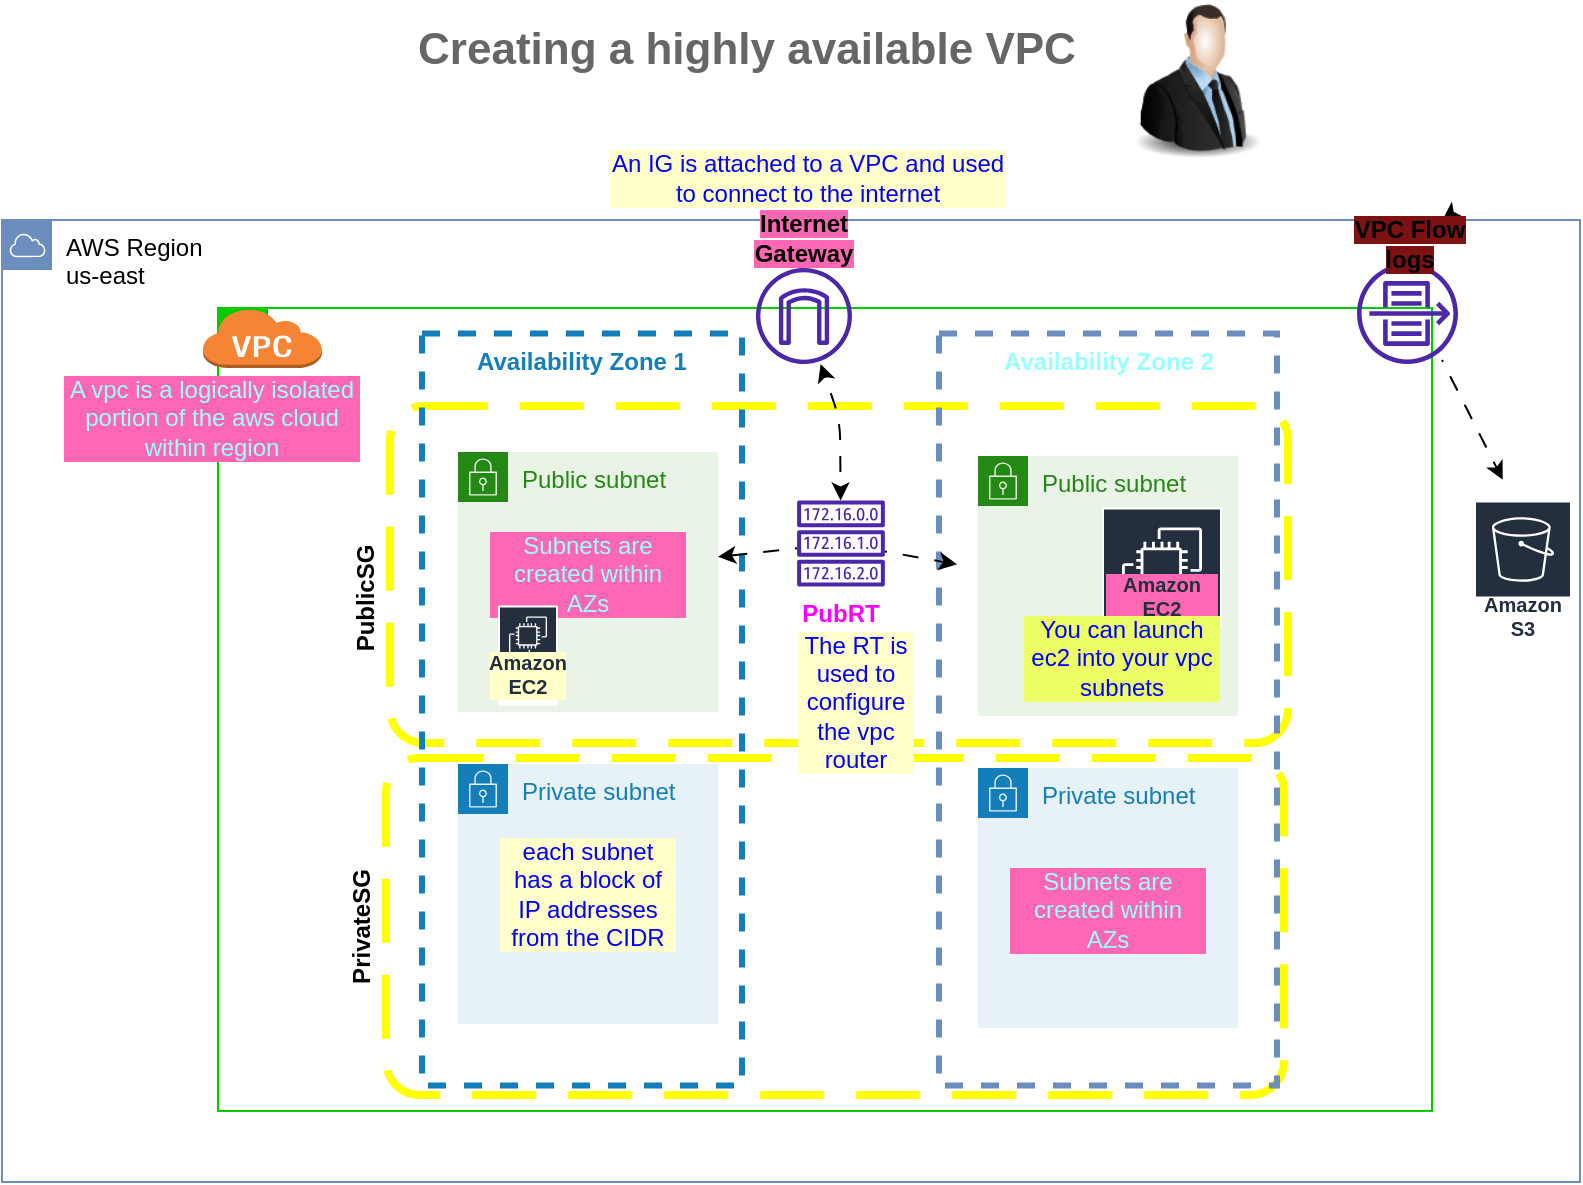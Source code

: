 <mxfile>
    <diagram id="Cv9fBTn-zGsbL8adKEhh" name="Page-1">
        <mxGraphModel dx="1682" dy="1711" grid="1" gridSize="10" guides="1" tooltips="1" connect="1" arrows="1" fold="1" page="1" pageScale="1" pageWidth="850" pageHeight="1100" math="0" shadow="0">
            <root>
                <mxCell id="0"/>
                <mxCell id="1" parent="0"/>
                <mxCell id="2" value="AWS Region&lt;br&gt;us-east" style="outlineConnect=0;html=1;whiteSpace=wrap;fontSize=12;fontStyle=0;shape=mxgraph.aws4.group;grIcon=mxgraph.aws4.group_aws_cloud;verticalAlign=top;align=left;spacingLeft=30;dashed=0;shadow=0;fillColor=none;strokeColor=#6c8ebf;" vertex="1" parent="1">
                    <mxGeometry x="-270" y="10" width="789" height="481" as="geometry"/>
                </mxCell>
                <mxCell id="3" value="" style="outlineConnect=0;html=1;whiteSpace=wrap;fontSize=12;fontStyle=0;shape=mxgraph.aws4.group;grIcon=mxgraph.aws4.group_vpc;verticalAlign=top;align=left;spacingLeft=30;dashed=0;shadow=0;fillColor=none;strokeColor=#00CC00;fontColor=#ffffff;" vertex="1" parent="1">
                    <mxGeometry x="-162" y="54" width="607" height="401.5" as="geometry"/>
                </mxCell>
                <mxCell id="9" value="" style="rounded=1;arcSize=10;dashed=1;strokeColor=#FFFF00;fillColor=none;gradientColor=none;dashPattern=8 4;strokeWidth=4;fontStyle=1;shadow=0;" vertex="1" parent="1">
                    <mxGeometry x="-76" y="103" width="449" height="168.5" as="geometry"/>
                </mxCell>
                <mxCell id="13" value="Availability Zone 1" style="fillColor=none;strokeColor=#147EBA;dashed=1;verticalAlign=top;fontStyle=1;fontColor=#147EBA;whiteSpace=wrap;html=1;shadow=0;strokeWidth=3;" vertex="1" parent="1">
                    <mxGeometry x="-60" y="66.75" width="160" height="376" as="geometry"/>
                </mxCell>
                <mxCell id="4" value="" style="outlineConnect=0;fontColor=#232F3E;gradientColor=none;fillColor=#4D27AA;strokeColor=none;dashed=0;verticalLabelPosition=bottom;verticalAlign=top;align=center;html=1;fontSize=12;fontStyle=0;aspect=fixed;pointerEvents=1;shape=mxgraph.aws4.internet_gateway;shadow=0;" vertex="1" parent="1">
                    <mxGeometry x="107" y="34" width="48" height="48" as="geometry"/>
                </mxCell>
                <mxCell id="5" value="Public subnet" style="points=[[0,0],[0.25,0],[0.5,0],[0.75,0],[1,0],[1,0.25],[1,0.5],[1,0.75],[1,1],[0.75,1],[0.5,1],[0.25,1],[0,1],[0,0.75],[0,0.5],[0,0.25]];outlineConnect=0;gradientColor=none;html=1;whiteSpace=wrap;fontSize=12;fontStyle=0;container=1;pointerEvents=0;collapsible=0;recursiveResize=0;shape=mxgraph.aws4.group;grIcon=mxgraph.aws4.group_security_group;grStroke=0;strokeColor=#248814;fillColor=#E9F3E6;verticalAlign=top;align=left;spacingLeft=30;fontColor=#248814;dashed=0;shadow=0;" vertex="1" parent="1">
                    <mxGeometry x="-42" y="126" width="130" height="130" as="geometry"/>
                </mxCell>
                <mxCell id="30" value="Subnets are created within AZs" style="text;strokeColor=none;align=center;fillColor=none;html=1;verticalAlign=middle;whiteSpace=wrap;rounded=0;labelBackgroundColor=#FF66B3;fontColor=#99FFFF;" vertex="1" parent="5">
                    <mxGeometry x="15" y="46.25" width="100" height="30" as="geometry"/>
                </mxCell>
                <mxCell id="6" value="Public subnet" style="points=[[0,0],[0.25,0],[0.5,0],[0.75,0],[1,0],[1,0.25],[1,0.5],[1,0.75],[1,1],[0.75,1],[0.5,1],[0.25,1],[0,1],[0,0.75],[0,0.5],[0,0.25]];outlineConnect=0;gradientColor=none;html=1;whiteSpace=wrap;fontSize=12;fontStyle=0;container=1;pointerEvents=0;collapsible=0;recursiveResize=0;shape=mxgraph.aws4.group;grIcon=mxgraph.aws4.group_security_group;grStroke=0;strokeColor=#248814;fillColor=#E9F3E6;verticalAlign=top;align=left;spacingLeft=30;fontColor=#248814;dashed=0;shadow=0;" vertex="1" parent="1">
                    <mxGeometry x="218" y="128" width="130" height="130" as="geometry"/>
                </mxCell>
                <mxCell id="7" value="Private subnet" style="points=[[0,0],[0.25,0],[0.5,0],[0.75,0],[1,0],[1,0.25],[1,0.5],[1,0.75],[1,1],[0.75,1],[0.5,1],[0.25,1],[0,1],[0,0.75],[0,0.5],[0,0.25]];outlineConnect=0;gradientColor=none;html=1;whiteSpace=wrap;fontSize=12;fontStyle=0;container=1;pointerEvents=0;collapsible=0;recursiveResize=0;shape=mxgraph.aws4.group;grIcon=mxgraph.aws4.group_security_group;grStroke=0;strokeColor=#147EBA;fillColor=#E6F2F8;verticalAlign=top;align=left;spacingLeft=30;fontColor=#147EBA;dashed=0;shadow=0;" vertex="1" parent="1">
                    <mxGeometry x="-42" y="282" width="130" height="130" as="geometry"/>
                </mxCell>
                <mxCell id="8" value="Private subnet" style="points=[[0,0],[0.25,0],[0.5,0],[0.75,0],[1,0],[1,0.25],[1,0.5],[1,0.75],[1,1],[0.75,1],[0.5,1],[0.25,1],[0,1],[0,0.75],[0,0.5],[0,0.25]];outlineConnect=0;gradientColor=none;html=1;whiteSpace=wrap;fontSize=12;fontStyle=0;container=1;pointerEvents=0;collapsible=0;recursiveResize=0;shape=mxgraph.aws4.group;grIcon=mxgraph.aws4.group_security_group;grStroke=0;strokeColor=#147EBA;fillColor=#E6F2F8;verticalAlign=top;align=left;spacingLeft=30;fontColor=#147EBA;dashed=0;shadow=0;" vertex="1" parent="1">
                    <mxGeometry x="218" y="284" width="130" height="130" as="geometry"/>
                </mxCell>
                <mxCell id="10" value="" style="rounded=1;arcSize=10;dashed=1;strokeColor=#FFFF00;fillColor=none;gradientColor=none;dashPattern=8 4;strokeWidth=4;shadow=0;" vertex="1" parent="1">
                    <mxGeometry x="-78" y="279" width="449" height="168.5" as="geometry"/>
                </mxCell>
                <mxCell id="11" value="PrivateSG" style="text;strokeColor=none;align=center;fillColor=none;html=1;verticalAlign=middle;whiteSpace=wrap;rounded=0;rotation=270;fontStyle=1;shadow=0;" vertex="1" parent="1">
                    <mxGeometry x="-120" y="348.25" width="60" height="30" as="geometry"/>
                </mxCell>
                <mxCell id="12" value="PublicSG" style="text;strokeColor=none;align=center;fillColor=none;html=1;verticalAlign=middle;whiteSpace=wrap;rounded=0;rotation=270;fontStyle=1;shadow=0;" vertex="1" parent="1">
                    <mxGeometry x="-118" y="184.0" width="60" height="30" as="geometry"/>
                </mxCell>
                <mxCell id="14" value="&lt;font color=&quot;#99ffff&quot;&gt;Availability Zone 2&lt;/font&gt;" style="fillColor=none;strokeColor=#6c8ebf;dashed=1;verticalAlign=top;fontStyle=1;whiteSpace=wrap;html=1;shadow=0;strokeWidth=3;" vertex="1" parent="1">
                    <mxGeometry x="198.5" y="66.75" width="169" height="376" as="geometry"/>
                </mxCell>
                <mxCell id="15" value="" style="outlineConnect=0;fontColor=#232F3E;gradientColor=none;fillColor=#4D27AA;strokeColor=none;dashed=0;verticalLabelPosition=bottom;verticalAlign=top;align=center;html=1;fontSize=12;fontStyle=0;aspect=fixed;pointerEvents=1;shape=mxgraph.aws4.flow_logs;shadow=0;" vertex="1" parent="1">
                    <mxGeometry x="407.5" y="31.5" width="50.5" height="50.5" as="geometry"/>
                </mxCell>
                <mxCell id="16" value="&lt;b style=&quot;background-color: rgb(255, 102, 179);&quot;&gt;Internet Gateway&lt;/b&gt;" style="text;strokeColor=none;align=center;fillColor=none;html=1;verticalAlign=middle;whiteSpace=wrap;rounded=0;shadow=0;" vertex="1" parent="1">
                    <mxGeometry x="101" y="4.0" width="60" height="30" as="geometry"/>
                </mxCell>
                <mxCell id="37" style="edgeStyle=none;html=1;fontColor=#0000FF;" edge="1" parent="1" source="17" target="2">
                    <mxGeometry relative="1" as="geometry"/>
                </mxCell>
                <mxCell id="17" value="&lt;span style=&quot;background-color: rgb(125, 18, 18);&quot;&gt;VPC Flow logs&lt;/span&gt;" style="text;strokeColor=none;align=center;fillColor=none;html=1;verticalAlign=middle;whiteSpace=wrap;rounded=0;fontStyle=1;shadow=0;" vertex="1" parent="1">
                    <mxGeometry x="404" y="7.0" width="60" height="30" as="geometry"/>
                </mxCell>
                <mxCell id="19" value="Amazon S3" style="outlineConnect=0;fontColor=#232F3E;gradientColor=none;strokeColor=#ffffff;fillColor=#232F3E;dashed=0;verticalLabelPosition=middle;verticalAlign=bottom;align=center;html=1;whiteSpace=wrap;fontSize=10;fontStyle=1;spacing=3;shape=mxgraph.aws4.productIcon;prIcon=mxgraph.aws4.s3;shadow=0;" vertex="1" parent="1">
                    <mxGeometry x="466" y="150.25" width="49" height="74" as="geometry"/>
                </mxCell>
                <mxCell id="20" style="edgeStyle=none;rounded=0;orthogonalLoop=1;jettySize=auto;html=1;entryX=0.053;entryY=0.307;entryDx=0;entryDy=0;entryPerimeter=0;shadow=0;flowAnimation=1;" edge="1" parent="1" source="22" target="14">
                    <mxGeometry relative="1" as="geometry"/>
                </mxCell>
                <mxCell id="21" style="edgeStyle=none;rounded=0;orthogonalLoop=1;jettySize=auto;html=1;entryX=0.925;entryY=0.297;entryDx=0;entryDy=0;entryPerimeter=0;shadow=0;flowAnimation=1;" edge="1" parent="1" source="22" target="13">
                    <mxGeometry relative="1" as="geometry"/>
                </mxCell>
                <mxCell id="22" value="&lt;b&gt;&lt;font color=&quot;#ff00ff&quot;&gt;PubRT&lt;/font&gt;&lt;/b&gt;" style="outlineConnect=0;fontColor=#232F3E;gradientColor=none;fillColor=#4D27AA;strokeColor=none;dashed=0;verticalLabelPosition=bottom;verticalAlign=top;align=center;html=1;fontSize=12;fontStyle=0;aspect=fixed;pointerEvents=1;shape=mxgraph.aws4.route_table;shadow=0;" vertex="1" parent="1">
                    <mxGeometry x="127.43" y="150.25" width="44.13" height="43" as="geometry"/>
                </mxCell>
                <mxCell id="25" value="Creating a highly available VPC" style="text;strokeColor=none;align=center;fillColor=none;html=1;verticalAlign=middle;whiteSpace=wrap;rounded=0;fontSize=22;fontStyle=1;fontColor=#666666;" vertex="1" parent="1">
                    <mxGeometry x="-78" y="-90" width="361" height="30" as="geometry"/>
                </mxCell>
                <mxCell id="28" value="" style="outlineConnect=0;dashed=0;verticalLabelPosition=bottom;verticalAlign=top;align=center;html=1;shape=mxgraph.aws3.virtual_private_cloud;fillColor=#F58534;gradientColor=none;labelBackgroundColor=#FF66B3;fontColor=#99FFFF;" vertex="1" parent="1">
                    <mxGeometry x="-170" y="54" width="60" height="30" as="geometry"/>
                </mxCell>
                <mxCell id="29" value="A vpc is a logically isolated portion of the aws cloud within region" style="text;strokeColor=none;align=center;fillColor=none;html=1;verticalAlign=middle;whiteSpace=wrap;rounded=0;labelBackgroundColor=#FF66B3;fontColor=#99FFFF;" vertex="1" parent="1">
                    <mxGeometry x="-240" y="94.05" width="150" height="30" as="geometry"/>
                </mxCell>
                <mxCell id="31" value="Subnets are created within AZs" style="text;strokeColor=none;align=center;fillColor=none;html=1;verticalAlign=middle;whiteSpace=wrap;rounded=0;labelBackgroundColor=#FF66B3;fontColor=#99FFFF;" vertex="1" parent="1">
                    <mxGeometry x="233" y="340" width="100" height="30" as="geometry"/>
                </mxCell>
                <mxCell id="33" value="Amazon EC2" style="sketch=0;outlineConnect=0;fontColor=#232F3E;gradientColor=none;strokeColor=#ffffff;fillColor=#232F3E;dashed=0;verticalLabelPosition=middle;verticalAlign=bottom;align=center;html=1;whiteSpace=wrap;fontSize=10;fontStyle=1;spacing=3;shape=mxgraph.aws4.productIcon;prIcon=mxgraph.aws4.ec2;labelBackgroundColor=#FF66B3;" vertex="1" parent="1">
                    <mxGeometry x="280" y="153.75" width="60" height="60.25" as="geometry"/>
                </mxCell>
                <mxCell id="34" value="&lt;font color=&quot;#0000ff&quot;&gt;You can launch ec2 into your vpc subnets&lt;/font&gt;" style="text;strokeColor=none;align=center;fillColor=none;html=1;verticalAlign=middle;whiteSpace=wrap;rounded=0;labelBackgroundColor=#edff66;fontColor=#99FFFF;" vertex="1" parent="1">
                    <mxGeometry x="240" y="214" width="100" height="30" as="geometry"/>
                </mxCell>
                <mxCell id="36" value="" style="endArrow=classic;html=1;fontColor=#0000FF;entryX=0.951;entryY=0.27;entryDx=0;entryDy=0;entryPerimeter=0;flowAnimation=1;" edge="1" parent="1" target="2">
                    <mxGeometry width="50" height="50" relative="1" as="geometry">
                        <mxPoint x="450" y="80" as="sourcePoint"/>
                        <mxPoint x="500" y="30" as="targetPoint"/>
                    </mxGeometry>
                </mxCell>
                <mxCell id="39" value="" style="endArrow=classic;startArrow=classic;html=1;fontColor=#0000FF;flowAnimation=1;" edge="1" parent="1" source="4" target="22">
                    <mxGeometry width="50" height="50" relative="1" as="geometry">
                        <mxPoint x="130" y="90" as="sourcePoint"/>
                        <mxPoint x="180" y="40" as="targetPoint"/>
                        <Array as="points">
                            <mxPoint x="149" y="110"/>
                        </Array>
                    </mxGeometry>
                </mxCell>
                <mxCell id="40" value="An IG is attached to a VPC and used to connect to the internet" style="text;strokeColor=none;align=center;fillColor=none;html=1;verticalAlign=middle;whiteSpace=wrap;rounded=0;labelBackgroundColor=#FFFFCC;fontColor=#0000FF;" vertex="1" parent="1">
                    <mxGeometry x="33" y="-26" width="200" height="30" as="geometry"/>
                </mxCell>
                <mxCell id="41" value="The RT is used to configure the vpc router" style="text;strokeColor=none;align=center;fillColor=none;html=1;verticalAlign=middle;whiteSpace=wrap;rounded=0;labelBackgroundColor=#FFFFCC;fontColor=#0000FF;" vertex="1" parent="1">
                    <mxGeometry x="127.43" y="248.25" width="60" height="4.5" as="geometry"/>
                </mxCell>
                <mxCell id="42" value="each subnet has a block of IP addresses from the CIDR" style="text;strokeColor=none;align=center;fillColor=none;html=1;verticalAlign=middle;whiteSpace=wrap;rounded=0;labelBackgroundColor=#FFFFCC;fontColor=#0000FF;" vertex="1" parent="1">
                    <mxGeometry x="-22" y="332" width="90" height="30" as="geometry"/>
                </mxCell>
                <mxCell id="43" value="Amazon EC2" style="sketch=0;outlineConnect=0;fontColor=#232F3E;gradientColor=none;strokeColor=#ffffff;fillColor=#232F3E;dashed=0;verticalLabelPosition=middle;verticalAlign=bottom;align=center;html=1;whiteSpace=wrap;fontSize=10;fontStyle=1;spacing=3;shape=mxgraph.aws4.productIcon;prIcon=mxgraph.aws4.ec2;labelBackgroundColor=#FFFFCC;" vertex="1" parent="1">
                    <mxGeometry x="-22" y="202.75" width="30" height="50" as="geometry"/>
                </mxCell>
                <mxCell id="44" value="" style="image;html=1;image=img/lib/clip_art/people/Suit_Man_128x128.png;labelBackgroundColor=#FFFFCC;strokeColor=#00CC00;fontColor=#0000FF;fillColor=none;" vertex="1" parent="1">
                    <mxGeometry x="287.5" y="-100" width="80" height="80" as="geometry"/>
                </mxCell>
            </root>
        </mxGraphModel>
    </diagram>
</mxfile>